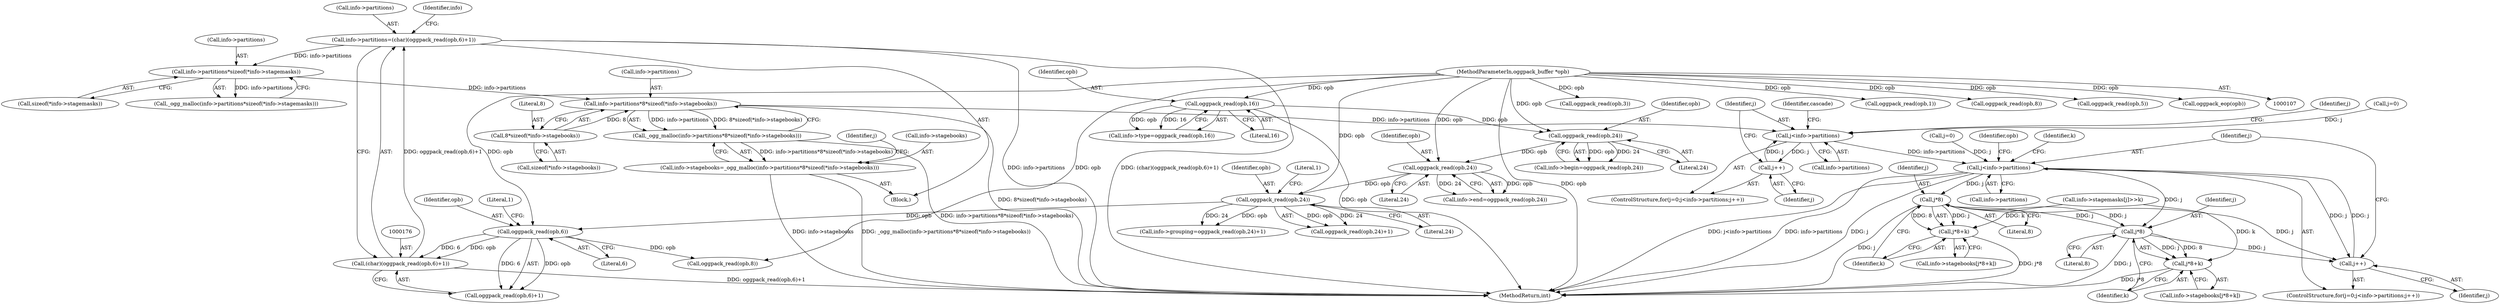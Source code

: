 digraph "0_Android_eeb4e45d5683f88488c083ecf142dc89bc3f0b47_9@API" {
"1000219" [label="(Call,info->partitions*8*sizeof(*info->stagebooks))"];
"1000205" [label="(Call,info->partitions*sizeof(*info->stagemasks))"];
"1000171" [label="(Call,info->partitions=(char)(oggpack_read(opb,6)+1))"];
"1000175" [label="(Call,(char)(oggpack_read(opb,6)+1))"];
"1000178" [label="(Call,oggpack_read(opb,6))"];
"1000167" [label="(Call,oggpack_read(opb,24))"];
"1000159" [label="(Call,oggpack_read(opb,24))"];
"1000152" [label="(Call,oggpack_read(opb,24))"];
"1000132" [label="(Call,oggpack_read(opb,16))"];
"1000110" [label="(MethodParameterIn,oggpack_buffer *opb)"];
"1000223" [label="(Call,8*sizeof(*info->stagebooks))"];
"1000218" [label="(Call,_ogg_malloc(info->partitions*8*sizeof(*info->stagebooks)))"];
"1000214" [label="(Call,info->stagebooks=_ogg_malloc(info->partitions*8*sizeof(*info->stagebooks)))"];
"1000234" [label="(Call,j<info->partitions)"];
"1000239" [label="(Call,j++)"];
"1000270" [label="(Call,j<info->partitions)"];
"1000275" [label="(Call,j++)"];
"1000320" [label="(Call,j*8)"];
"1000319" [label="(Call,j*8+k)"];
"1000347" [label="(Call,j*8)"];
"1000346" [label="(Call,j*8+k)"];
"1000159" [label="(Call,oggpack_read(opb,24))"];
"1000110" [label="(MethodParameterIn,oggpack_buffer *opb)"];
"1000177" [label="(Call,oggpack_read(opb,6)+1)"];
"1000342" [label="(Call,info->stagebooks[j*8+k])"];
"1000162" [label="(Call,info->grouping=oggpack_read(opb,24)+1)"];
"1000215" [label="(Call,info->stagebooks)"];
"1000111" [label="(Block,)"];
"1000230" [label="(ControlStructure,for(j=0;j<info->partitions;j++))"];
"1000321" [label="(Identifier,j)"];
"1000153" [label="(Identifier,opb)"];
"1000235" [label="(Identifier,j)"];
"1000350" [label="(Identifier,k)"];
"1000148" [label="(Call,info->begin=oggpack_read(opb,24))"];
"1000267" [label="(Call,j=0)"];
"1000348" [label="(Identifier,j)"];
"1000245" [label="(Call,oggpack_read(opb,3))"];
"1000236" [label="(Call,info->partitions)"];
"1000249" [label="(Call,oggpack_read(opb,1))"];
"1000271" [label="(Identifier,j)"];
"1000276" [label="(Identifier,j)"];
"1000244" [label="(Identifier,cascade)"];
"1000225" [label="(Call,sizeof(*info->stagebooks))"];
"1000347" [label="(Call,j*8)"];
"1000169" [label="(Literal,24)"];
"1000400" [label="(MethodReturn,int)"];
"1000166" [label="(Call,oggpack_read(opb,24)+1)"];
"1000171" [label="(Call,info->partitions=(char)(oggpack_read(opb,6)+1))"];
"1000154" [label="(Literal,24)"];
"1000322" [label="(Literal,8)"];
"1000349" [label="(Literal,8)"];
"1000323" [label="(Identifier,k)"];
"1000315" [label="(Call,info->stagebooks[j*8+k])"];
"1000234" [label="(Call,j<info->partitions)"];
"1000354" [label="(Identifier,opb)"];
"1000240" [label="(Identifier,j)"];
"1000280" [label="(Identifier,k)"];
"1000160" [label="(Identifier,opb)"];
"1000172" [label="(Call,info->partitions)"];
"1000270" [label="(Call,j<info->partitions)"];
"1000218" [label="(Call,_ogg_malloc(info->partitions*8*sizeof(*info->stagebooks)))"];
"1000179" [label="(Identifier,opb)"];
"1000224" [label="(Literal,8)"];
"1000304" [label="(Call,oggpack_read(opb,8))"];
"1000268" [label="(Identifier,j)"];
"1000239" [label="(Call,j++)"];
"1000232" [label="(Identifier,j)"];
"1000275" [label="(Call,j++)"];
"1000161" [label="(Literal,24)"];
"1000346" [label="(Call,j*8+k)"];
"1000128" [label="(Call,info->type=oggpack_read(opb,16))"];
"1000231" [label="(Call,j=0)"];
"1000319" [label="(Call,j*8+k)"];
"1000223" [label="(Call,8*sizeof(*info->stagebooks))"];
"1000214" [label="(Call,info->stagebooks=_ogg_malloc(info->partitions*8*sizeof(*info->stagebooks)))"];
"1000170" [label="(Literal,1)"];
"1000134" [label="(Literal,16)"];
"1000205" [label="(Call,info->partitions*sizeof(*info->stagemasks))"];
"1000206" [label="(Call,info->partitions)"];
"1000219" [label="(Call,info->partitions*8*sizeof(*info->stagebooks))"];
"1000255" [label="(Call,oggpack_read(opb,5))"];
"1000180" [label="(Literal,6)"];
"1000353" [label="(Call,oggpack_eop(opb))"];
"1000181" [label="(Literal,1)"];
"1000266" [label="(ControlStructure,for(j=0;j<info->partitions;j++))"];
"1000167" [label="(Call,oggpack_read(opb,24))"];
"1000175" [label="(Call,(char)(oggpack_read(opb,6)+1))"];
"1000178" [label="(Call,oggpack_read(opb,6))"];
"1000152" [label="(Call,oggpack_read(opb,24))"];
"1000155" [label="(Call,info->end=oggpack_read(opb,24))"];
"1000272" [label="(Call,info->partitions)"];
"1000209" [label="(Call,sizeof(*info->stagemasks))"];
"1000290" [label="(Call,info->stagemasks[j]>>k)"];
"1000133" [label="(Identifier,opb)"];
"1000184" [label="(Identifier,info)"];
"1000168" [label="(Identifier,opb)"];
"1000320" [label="(Call,j*8)"];
"1000204" [label="(Call,_ogg_malloc(info->partitions*sizeof(*info->stagemasks)))"];
"1000132" [label="(Call,oggpack_read(opb,16))"];
"1000220" [label="(Call,info->partitions)"];
"1000188" [label="(Call,oggpack_read(opb,8))"];
"1000219" -> "1000218"  [label="AST: "];
"1000219" -> "1000223"  [label="CFG: "];
"1000220" -> "1000219"  [label="AST: "];
"1000223" -> "1000219"  [label="AST: "];
"1000218" -> "1000219"  [label="CFG: "];
"1000219" -> "1000400"  [label="DDG: 8*sizeof(*info->stagebooks)"];
"1000219" -> "1000218"  [label="DDG: info->partitions"];
"1000219" -> "1000218"  [label="DDG: 8*sizeof(*info->stagebooks)"];
"1000205" -> "1000219"  [label="DDG: info->partitions"];
"1000223" -> "1000219"  [label="DDG: 8"];
"1000219" -> "1000234"  [label="DDG: info->partitions"];
"1000205" -> "1000204"  [label="AST: "];
"1000205" -> "1000209"  [label="CFG: "];
"1000206" -> "1000205"  [label="AST: "];
"1000209" -> "1000205"  [label="AST: "];
"1000204" -> "1000205"  [label="CFG: "];
"1000205" -> "1000204"  [label="DDG: info->partitions"];
"1000171" -> "1000205"  [label="DDG: info->partitions"];
"1000171" -> "1000111"  [label="AST: "];
"1000171" -> "1000175"  [label="CFG: "];
"1000172" -> "1000171"  [label="AST: "];
"1000175" -> "1000171"  [label="AST: "];
"1000184" -> "1000171"  [label="CFG: "];
"1000171" -> "1000400"  [label="DDG: info->partitions"];
"1000171" -> "1000400"  [label="DDG: (char)(oggpack_read(opb,6)+1)"];
"1000175" -> "1000171"  [label="DDG: oggpack_read(opb,6)+1"];
"1000175" -> "1000177"  [label="CFG: "];
"1000176" -> "1000175"  [label="AST: "];
"1000177" -> "1000175"  [label="AST: "];
"1000175" -> "1000400"  [label="DDG: oggpack_read(opb,6)+1"];
"1000178" -> "1000175"  [label="DDG: opb"];
"1000178" -> "1000175"  [label="DDG: 6"];
"1000178" -> "1000177"  [label="AST: "];
"1000178" -> "1000180"  [label="CFG: "];
"1000179" -> "1000178"  [label="AST: "];
"1000180" -> "1000178"  [label="AST: "];
"1000181" -> "1000178"  [label="CFG: "];
"1000178" -> "1000177"  [label="DDG: opb"];
"1000178" -> "1000177"  [label="DDG: 6"];
"1000167" -> "1000178"  [label="DDG: opb"];
"1000110" -> "1000178"  [label="DDG: opb"];
"1000178" -> "1000188"  [label="DDG: opb"];
"1000167" -> "1000166"  [label="AST: "];
"1000167" -> "1000169"  [label="CFG: "];
"1000168" -> "1000167"  [label="AST: "];
"1000169" -> "1000167"  [label="AST: "];
"1000170" -> "1000167"  [label="CFG: "];
"1000167" -> "1000162"  [label="DDG: opb"];
"1000167" -> "1000162"  [label="DDG: 24"];
"1000167" -> "1000166"  [label="DDG: opb"];
"1000167" -> "1000166"  [label="DDG: 24"];
"1000159" -> "1000167"  [label="DDG: opb"];
"1000110" -> "1000167"  [label="DDG: opb"];
"1000159" -> "1000155"  [label="AST: "];
"1000159" -> "1000161"  [label="CFG: "];
"1000160" -> "1000159"  [label="AST: "];
"1000161" -> "1000159"  [label="AST: "];
"1000155" -> "1000159"  [label="CFG: "];
"1000159" -> "1000155"  [label="DDG: opb"];
"1000159" -> "1000155"  [label="DDG: 24"];
"1000152" -> "1000159"  [label="DDG: opb"];
"1000110" -> "1000159"  [label="DDG: opb"];
"1000152" -> "1000148"  [label="AST: "];
"1000152" -> "1000154"  [label="CFG: "];
"1000153" -> "1000152"  [label="AST: "];
"1000154" -> "1000152"  [label="AST: "];
"1000148" -> "1000152"  [label="CFG: "];
"1000152" -> "1000148"  [label="DDG: opb"];
"1000152" -> "1000148"  [label="DDG: 24"];
"1000132" -> "1000152"  [label="DDG: opb"];
"1000110" -> "1000152"  [label="DDG: opb"];
"1000132" -> "1000128"  [label="AST: "];
"1000132" -> "1000134"  [label="CFG: "];
"1000133" -> "1000132"  [label="AST: "];
"1000134" -> "1000132"  [label="AST: "];
"1000128" -> "1000132"  [label="CFG: "];
"1000132" -> "1000400"  [label="DDG: opb"];
"1000132" -> "1000128"  [label="DDG: opb"];
"1000132" -> "1000128"  [label="DDG: 16"];
"1000110" -> "1000132"  [label="DDG: opb"];
"1000110" -> "1000107"  [label="AST: "];
"1000110" -> "1000400"  [label="DDG: opb"];
"1000110" -> "1000188"  [label="DDG: opb"];
"1000110" -> "1000245"  [label="DDG: opb"];
"1000110" -> "1000249"  [label="DDG: opb"];
"1000110" -> "1000255"  [label="DDG: opb"];
"1000110" -> "1000304"  [label="DDG: opb"];
"1000110" -> "1000353"  [label="DDG: opb"];
"1000223" -> "1000225"  [label="CFG: "];
"1000224" -> "1000223"  [label="AST: "];
"1000225" -> "1000223"  [label="AST: "];
"1000218" -> "1000214"  [label="AST: "];
"1000214" -> "1000218"  [label="CFG: "];
"1000218" -> "1000400"  [label="DDG: info->partitions*8*sizeof(*info->stagebooks)"];
"1000218" -> "1000214"  [label="DDG: info->partitions*8*sizeof(*info->stagebooks)"];
"1000214" -> "1000111"  [label="AST: "];
"1000215" -> "1000214"  [label="AST: "];
"1000232" -> "1000214"  [label="CFG: "];
"1000214" -> "1000400"  [label="DDG: _ogg_malloc(info->partitions*8*sizeof(*info->stagebooks))"];
"1000214" -> "1000400"  [label="DDG: info->stagebooks"];
"1000234" -> "1000230"  [label="AST: "];
"1000234" -> "1000236"  [label="CFG: "];
"1000235" -> "1000234"  [label="AST: "];
"1000236" -> "1000234"  [label="AST: "];
"1000244" -> "1000234"  [label="CFG: "];
"1000268" -> "1000234"  [label="CFG: "];
"1000239" -> "1000234"  [label="DDG: j"];
"1000231" -> "1000234"  [label="DDG: j"];
"1000234" -> "1000239"  [label="DDG: j"];
"1000234" -> "1000270"  [label="DDG: info->partitions"];
"1000239" -> "1000230"  [label="AST: "];
"1000239" -> "1000240"  [label="CFG: "];
"1000240" -> "1000239"  [label="AST: "];
"1000235" -> "1000239"  [label="CFG: "];
"1000270" -> "1000266"  [label="AST: "];
"1000270" -> "1000272"  [label="CFG: "];
"1000271" -> "1000270"  [label="AST: "];
"1000272" -> "1000270"  [label="AST: "];
"1000280" -> "1000270"  [label="CFG: "];
"1000354" -> "1000270"  [label="CFG: "];
"1000270" -> "1000400"  [label="DDG: j<info->partitions"];
"1000270" -> "1000400"  [label="DDG: info->partitions"];
"1000270" -> "1000400"  [label="DDG: j"];
"1000267" -> "1000270"  [label="DDG: j"];
"1000275" -> "1000270"  [label="DDG: j"];
"1000270" -> "1000275"  [label="DDG: j"];
"1000270" -> "1000320"  [label="DDG: j"];
"1000270" -> "1000347"  [label="DDG: j"];
"1000275" -> "1000266"  [label="AST: "];
"1000275" -> "1000276"  [label="CFG: "];
"1000276" -> "1000275"  [label="AST: "];
"1000271" -> "1000275"  [label="CFG: "];
"1000347" -> "1000275"  [label="DDG: j"];
"1000320" -> "1000275"  [label="DDG: j"];
"1000320" -> "1000319"  [label="AST: "];
"1000320" -> "1000322"  [label="CFG: "];
"1000321" -> "1000320"  [label="AST: "];
"1000322" -> "1000320"  [label="AST: "];
"1000323" -> "1000320"  [label="CFG: "];
"1000320" -> "1000400"  [label="DDG: j"];
"1000320" -> "1000319"  [label="DDG: j"];
"1000320" -> "1000319"  [label="DDG: 8"];
"1000347" -> "1000320"  [label="DDG: j"];
"1000320" -> "1000347"  [label="DDG: j"];
"1000319" -> "1000315"  [label="AST: "];
"1000319" -> "1000323"  [label="CFG: "];
"1000323" -> "1000319"  [label="AST: "];
"1000315" -> "1000319"  [label="CFG: "];
"1000319" -> "1000400"  [label="DDG: j*8"];
"1000290" -> "1000319"  [label="DDG: k"];
"1000347" -> "1000346"  [label="AST: "];
"1000347" -> "1000349"  [label="CFG: "];
"1000348" -> "1000347"  [label="AST: "];
"1000349" -> "1000347"  [label="AST: "];
"1000350" -> "1000347"  [label="CFG: "];
"1000347" -> "1000400"  [label="DDG: j"];
"1000347" -> "1000346"  [label="DDG: j"];
"1000347" -> "1000346"  [label="DDG: 8"];
"1000346" -> "1000342"  [label="AST: "];
"1000346" -> "1000350"  [label="CFG: "];
"1000350" -> "1000346"  [label="AST: "];
"1000342" -> "1000346"  [label="CFG: "];
"1000346" -> "1000400"  [label="DDG: j*8"];
"1000290" -> "1000346"  [label="DDG: k"];
}
